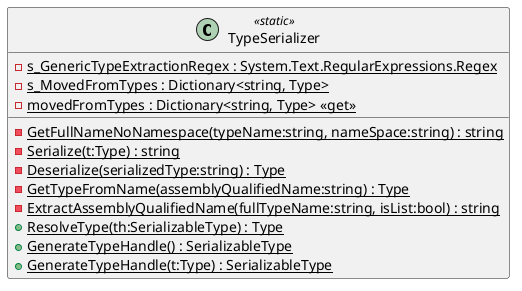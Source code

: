 @startuml
class TypeSerializer <<static>> {
    {static} - s_GenericTypeExtractionRegex : System.Text.RegularExpressions.Regex
    {static} - s_MovedFromTypes : Dictionary<string, Type>
    {static} - movedFromTypes : Dictionary<string, Type> <<get>>
    {static} - GetFullNameNoNamespace(typeName:string, nameSpace:string) : string
    {static} - Serialize(t:Type) : string
    {static} - Deserialize(serializedType:string) : Type
    {static} - GetTypeFromName(assemblyQualifiedName:string) : Type
    {static} - ExtractAssemblyQualifiedName(fullTypeName:string, isList:bool) : string
    + {static} ResolveType(th:SerializableType) : Type
    + {static} GenerateTypeHandle() : SerializableType
    + {static} GenerateTypeHandle(t:Type) : SerializableType
}
@enduml
